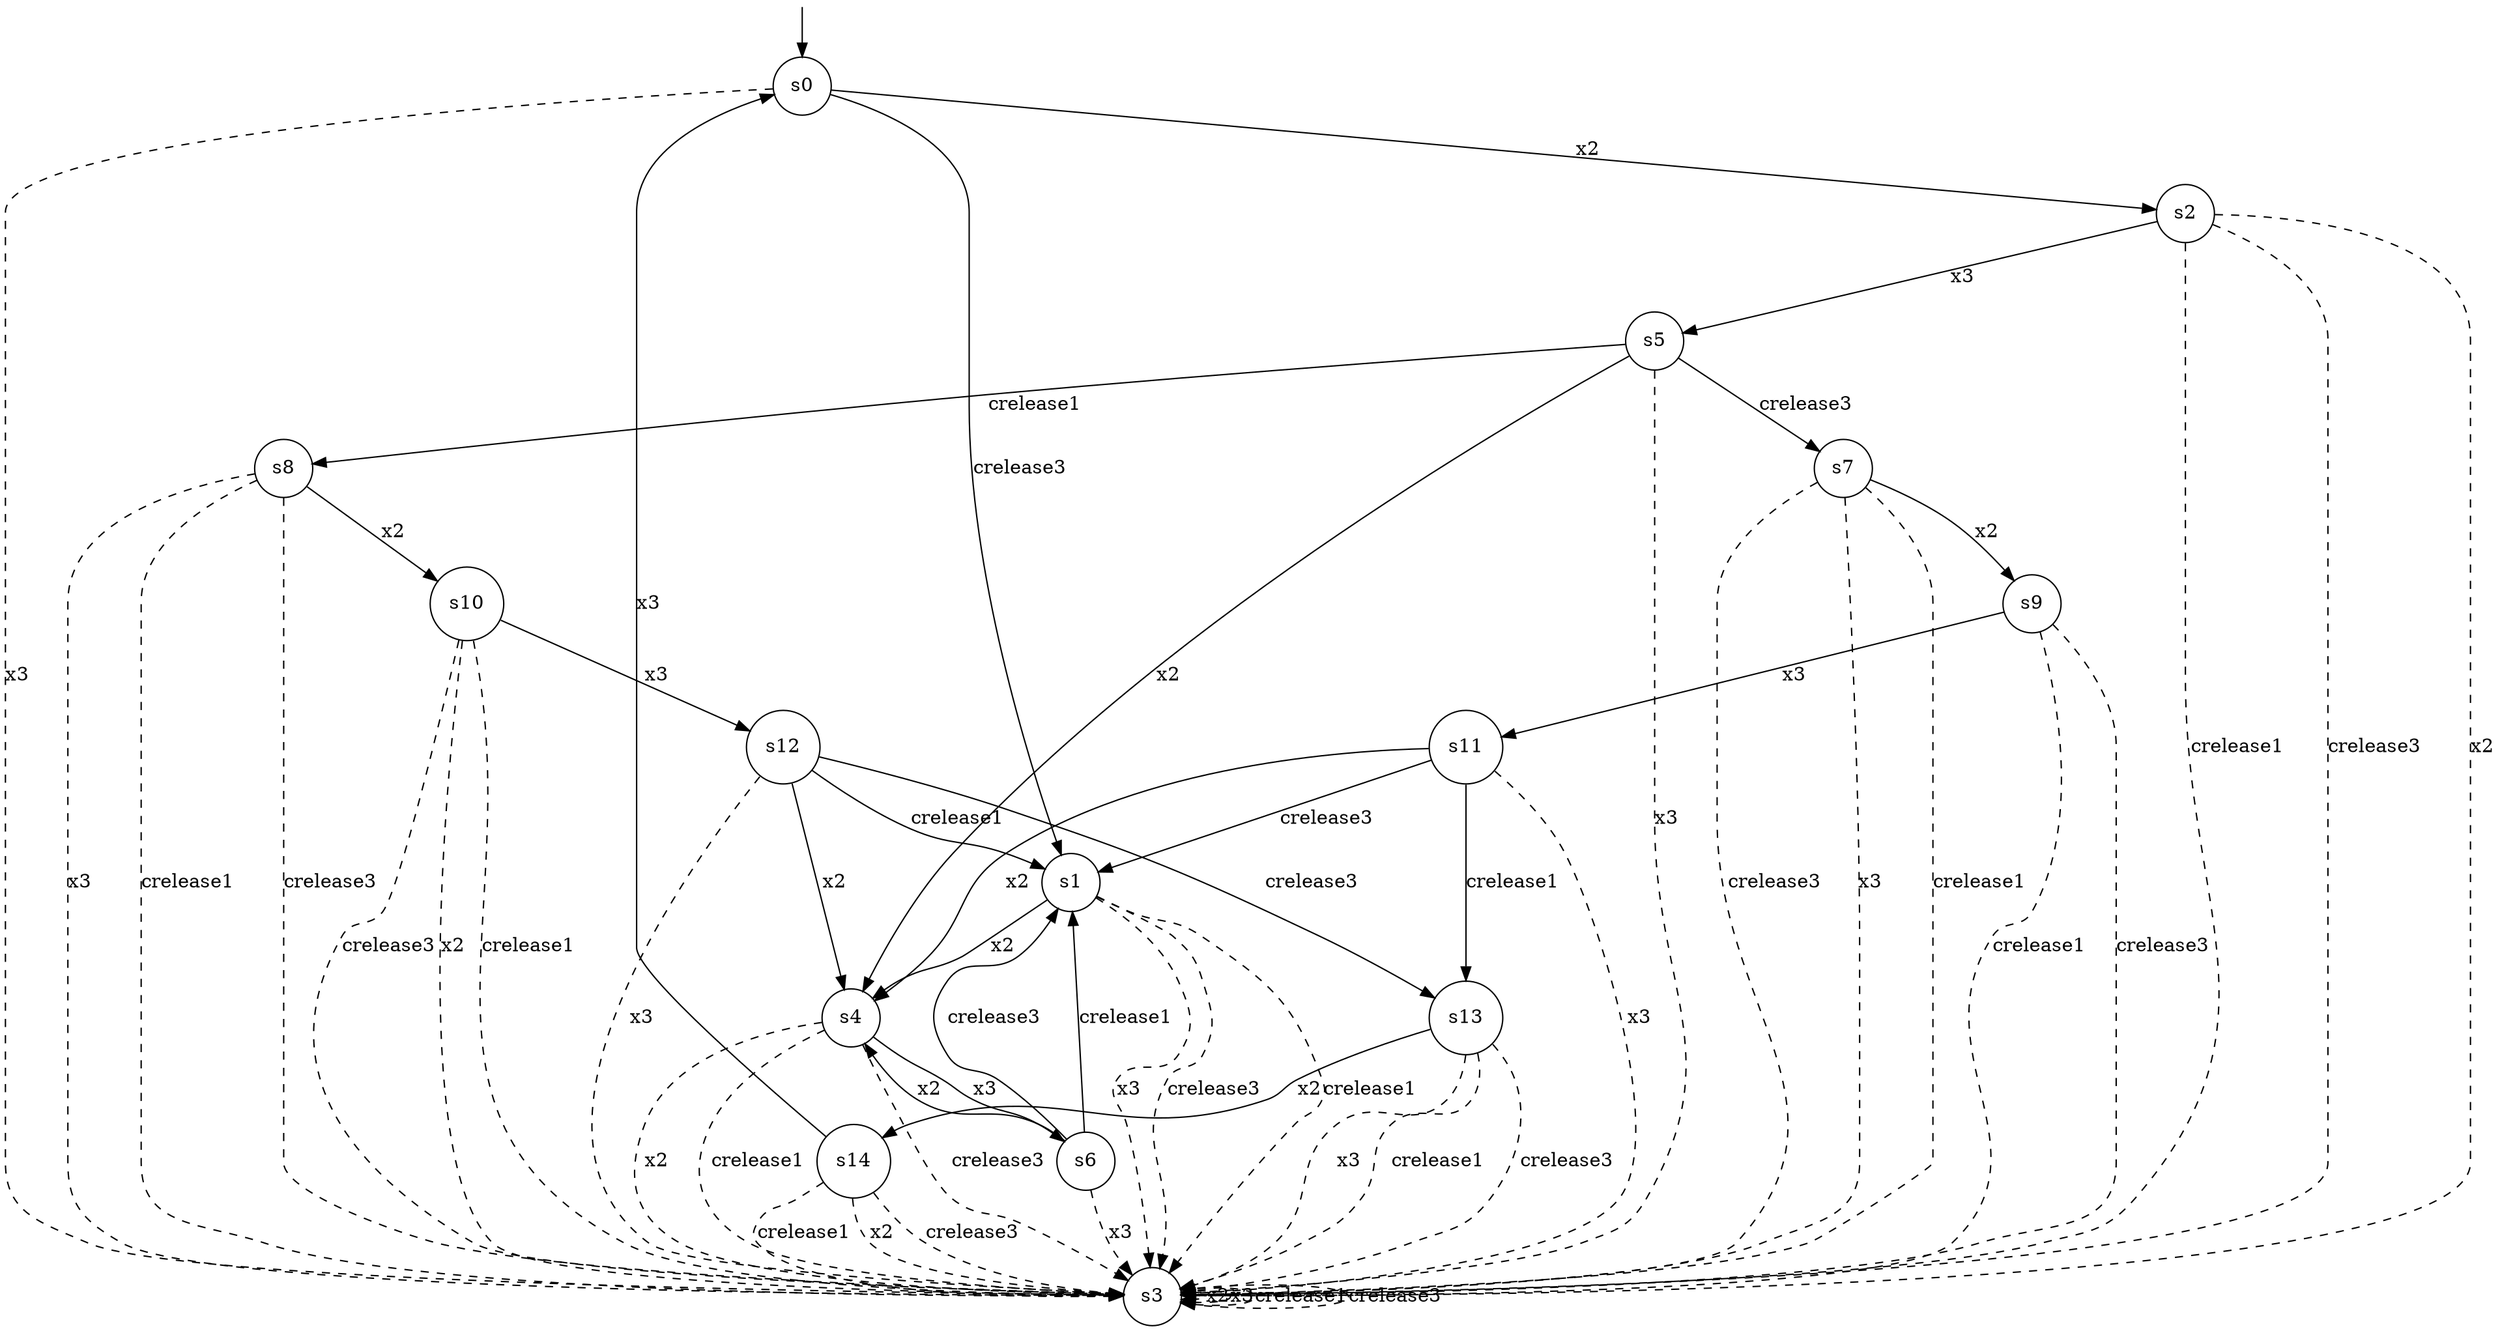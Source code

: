digraph g {

	s0 [shape="circle" label="s0"];
	s1 [shape="circle" label="s9"];
	s2 [shape="circle" label="s8"];
	s3 [shape="circle" label="s10"];
	s4 [shape="circle" label="s3"];
	s5 [shape="circle" label="s2"];
	s6 [shape="circle" label="s1"];
	s7 [shape="circle" label="s7"];
	s8 [shape="circle" label="s6"];
	s9 [shape="circle" label="s5"];
	s10 [shape="circle" label="s4"];
	s11 [shape="circle" label="s13"];
	s12 [shape="circle" label="s12"];
	s13 [shape="circle" label="s14"];
	s14 [shape="circle" label="s11"];

	s0 -> s4 [modality="MAY", style="dashed", label="x3"];
	s4 -> s4 [modality="MAY", style="dashed", label="x2"];
	s8 -> s10 [modality="MUST", style="strict", label="x2"];
	s11 -> s4 [modality="MAY", style="dashed", label="crelease3"];
	s11 -> s4 [modality="MAY", style="dashed", label="x3"];
	s6 -> s4 [modality="MAY", style="dashed", label="x3"];
	s0 -> s5 [modality="MUST", style="strict", label="x2"];
	s13 -> s4 [modality="MAY", style="dashed", label="x2"];
	s5 -> s9 [modality="MUST", style="strict", label="x3"];
	s0 -> s6 [modality="MUST", style="strict", label="crelease3"];
	s6 -> s4 [modality="MAY", style="dashed", label="crelease3"];
	s8 -> s6 [modality="MUST", style="strict", label="crelease3"];
	s5 -> s4 [modality="MAY", style="dashed", label="crelease1"];
	s9 -> s10 [modality="MUST", style="strict", label="x2"];
	s7 -> s4 [modality="MAY", style="dashed", label="crelease3"];
	s9 -> s4 [modality="MAY", style="dashed", label="x3"];
	s5 -> s4 [modality="MAY", style="dashed", label="crelease3"];
	s11 -> s13 [modality="MUST", style="strict", label="x2"];
	s9 -> s2 [modality="MUST", style="strict", label="crelease1"];
	s7 -> s4 [modality="MAY", style="dashed", label="x3"];
	s13 -> s0 [modality="MUST", style="strict", label="x3"];
	s9 -> s7 [modality="MUST", style="strict", label="crelease3"];
	s4 -> s4 [modality="MAY", style="dashed", label="x3"];
	s14 -> s4 [modality="MAY", style="dashed", label="x3"];
	s10 -> s4 [modality="MAY", style="dashed", label="x2"];
	s14 -> s6 [modality="MUST", style="strict", label="crelease3"];
	s11 -> s4 [modality="MAY", style="dashed", label="crelease1"];
	s10 -> s4 [modality="MAY", style="dashed", label="crelease1"];
	s6 -> s10 [modality="MUST", style="strict", label="x2"];
	s10 -> s8 [modality="MUST", style="strict", label="x3"];
	s13 -> s4 [modality="MAY", style="dashed", label="crelease3"];
	s3 -> s4 [modality="MAY", style="dashed", label="x2"];
	s3 -> s12 [modality="MUST", style="strict", label="x3"];
	s3 -> s4 [modality="MAY", style="dashed", label="crelease1"];
	s10 -> s4 [modality="MAY", style="dashed", label="crelease3"];
	s1 -> s14 [modality="MUST", style="strict", label="x3"];
	s4 -> s4 [modality="MAY", style="dashed", label="crelease1"];
	s3 -> s4 [modality="MAY", style="dashed", label="crelease3"];
	s8 -> s4 [modality="MAY", style="dashed", label="x3"];
	s4 -> s4 [modality="MAY", style="dashed", label="crelease3"];
	s14 -> s11 [modality="MUST", style="strict", label="crelease1"];
	s1 -> s4 [modality="MAY", style="dashed", label="crelease1"];
	s13 -> s4 [modality="MAY", style="dashed", label="crelease1"];
	s5 -> s4 [modality="MAY", style="dashed", label="x2"];
	s1 -> s4 [modality="MAY", style="dashed", label="crelease3"];
	s2 -> s3 [modality="MUST", style="strict", label="x2"];
	s2 -> s4 [modality="MAY", style="dashed", label="x3"];
	s12 -> s6 [modality="MUST", style="strict", label="crelease1"];
	s12 -> s4 [modality="MAY", style="dashed", label="x3"];
	s2 -> s4 [modality="MAY", style="dashed", label="crelease1"];
	s8 -> s6 [modality="MUST", style="strict", label="crelease1"];
	s2 -> s4 [modality="MAY", style="dashed", label="crelease3"];
	s7 -> s1 [modality="MUST", style="strict", label="x2"];
	s12 -> s10 [modality="MUST", style="strict", label="x2"];
	s6 -> s4 [modality="MAY", style="dashed", label="crelease1"];
	s7 -> s4 [modality="MAY", style="dashed", label="crelease1"];
	s12 -> s11 [modality="MUST", style="strict", label="crelease3"];
	s14 -> s10 [modality="MUST", style="strict", label="x2"];

__start0 [label="" shape="none" width="0" height="0"];
__start0 -> s0;
}
